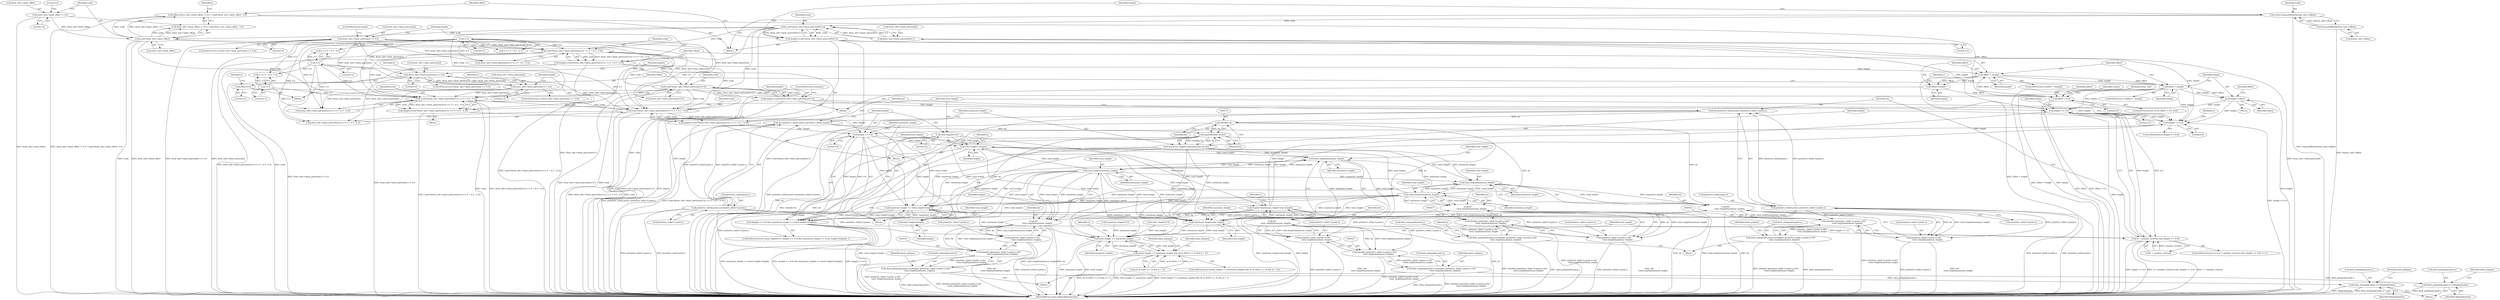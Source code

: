 digraph "1_ImageMagick_726812fa2fa7ce16bcf58f6e115f65427a1c0950_0@del" {
"1000326" [label="(Call,length >= 0.0)"];
"1000297" [label="(Call,length-=offset)"];
"1000293" [label="(Call,offset < length)"];
"1000271" [label="(Call,offset > length)"];
"1000237" [label="(Call,offset > 0.0)"];
"1000216" [label="(Call,offset=draw_info->dash_offset != 0.0 ? scale*draw_info->dash_offset : 0.0)"];
"1000224" [label="(Call,scale*draw_info->dash_offset)"];
"1000207" [label="(Call,scale*(draw_info->dash_pattern[0]-0.5))"];
"1000198" [label="(Call,scale=ExpandAffine(&draw_info->affine))"];
"1000200" [label="(Call,ExpandAffine(&draw_info->affine))"];
"1000209" [label="(Call,draw_info->dash_pattern[0]-0.5)"];
"1000219" [label="(Call,draw_info->dash_offset != 0.0)"];
"1000304" [label="(Call,offset=0.0)"];
"1000275" [label="(Call,offset-=length)"];
"1000253" [label="(Call,length=scale*(draw_info->dash_pattern[n]+(n == 0 ? -0.5 : 0.5)))"];
"1000255" [label="(Call,scale*(draw_info->dash_pattern[n]+(n == 0 ? -0.5 : 0.5)))"];
"1000282" [label="(Call,scale*(draw_info->dash_pattern[n]+0.5))"];
"1000245" [label="(Call,draw_info->dash_pattern[n] <= 0.0)"];
"1000267" [label="(Call,-0.5)"];
"1000280" [label="(Call,length=scale*(draw_info->dash_pattern[n]+0.5))"];
"1000630" [label="(Call,length-=(maximum_length-total_length))"];
"1000632" [label="(Call,maximum_length-total_length)"];
"1000565" [label="(Call,total_length/maximum_length)"];
"1000540" [label="(Call,total_length/maximum_length)"];
"1000426" [label="(Call,total_length+=length)"];
"1000417" [label="(Call,length >= 0.0)"];
"1000378" [label="(Call,length == 0.0)"];
"1000326" [label="(Call,length >= 0.0)"];
"1000205" [label="(Call,length=scale*(draw_info->dash_pattern[0]-0.5))"];
"1000395" [label="(Call,length=scale*(draw_info->dash_pattern[n]+(n == 0 ? -0.5 : 0.5)))"];
"1000397" [label="(Call,scale*(draw_info->dash_pattern[n]+(n == 0 ? -0.5 : 0.5)))"];
"1000615" [label="(Call,scale*(draw_info->dash_pattern[n]+(n == 0 ? -0.5 : 0.5)))"];
"1000603" [label="(Call,draw_info->dash_pattern[n] == 0.0)"];
"1000385" [label="(Call,draw_info->dash_pattern[n] == 0.0)"];
"1000627" [label="(Call,-0.5)"];
"1000409" [label="(Call,-0.5)"];
"1000613" [label="(Call,length=scale*(draw_info->dash_pattern[n]+(n == 0 ? -0.5 : 0.5)))"];
"1000413" [label="(Call,total_length=0.0)"];
"1000490" [label="(Call,total_length/maximum_length)"];
"1000465" [label="(Call,total_length/maximum_length)"];
"1000420" [label="(Call,maximum_length >= (total_length+length))"];
"1000370" [label="(Call,maximum_length=hypot((double) dx,dy))"];
"1000372" [label="(Call,hypot((double) dx,dy))"];
"1000373" [label="(Call,(double) dx)"];
"1000332" [label="(Call,dx=primitive_info[i].point.x-primitive_info[i-1].point.x)"];
"1000334" [label="(Call,primitive_info[i].point.x-primitive_info[i-1].point.x)"];
"1000351" [label="(Call,dy=primitive_info[i].point.y-primitive_info[i-1].point.y)"];
"1000353" [label="(Call,primitive_info[i].point.y-primitive_info[i-1].point.y)"];
"1000322" [label="(Call,(i < number_vertices) && (length >= 0.0))"];
"1000416" [label="(Call,(length >= 0.0) && (maximum_length >= (total_length+length)))"];
"1000463" [label="(Call,dx*\n            total_length/maximum_length)"];
"1000451" [label="(Call,(double) (primitive_info[i-1].point.x+dx*\n            total_length/maximum_length))"];
"1000443" [label="(Call,dash_polygon[0].point.x=(double) (primitive_info[i-1].point.x+dx*\n            total_length/maximum_length))"];
"1000453" [label="(Call,primitive_info[i-1].point.x+dx*\n            total_length/maximum_length)"];
"1000538" [label="(Call,dx*\n            total_length/maximum_length)"];
"1000526" [label="(Call,(double) (primitive_info[i-1].point.x+dx*\n            total_length/maximum_length))"];
"1000518" [label="(Call,dash_polygon[j].point.x=(double) (primitive_info[i-1].point.x+dx*\n            total_length/maximum_length))"];
"1000682" [label="(Call,dash_polygon[j].point.x+=MagickEpsilon)"];
"1000528" [label="(Call,primitive_info[i-1].point.x+dx*\n            total_length/maximum_length)"];
"1000422" [label="(Call,total_length+length)"];
"1000563" [label="(Call,dy*\n            total_length/maximum_length)"];
"1000488" [label="(Call,dy*\n            total_length/maximum_length)"];
"1000476" [label="(Call,(double) (primitive_info[i-1].point.y+dy*\n            total_length/maximum_length))"];
"1000468" [label="(Call,dash_polygon[0].point.y=(double) (primitive_info[i-1].point.y+dy*\n            total_length/maximum_length))"];
"1000478" [label="(Call,primitive_info[i-1].point.y+dy*\n            total_length/maximum_length)"];
"1000551" [label="(Call,(double) (primitive_info[i-1].point.y+dy*\n            total_length/maximum_length))"];
"1000543" [label="(Call,dash_polygon[j].point.y=(double) (primitive_info[i-1].point.y+dy*\n            total_length/maximum_length))"];
"1000691" [label="(Call,dash_polygon[j].point.y+=MagickEpsilon)"];
"1000553" [label="(Call,primitive_info[i-1].point.y+dy*\n            total_length/maximum_length)"];
"1000660" [label="(Call,total_length <= maximum_length)"];
"1000659" [label="(Call,(total_length <= maximum_length) && ((n & 0x01) == 0) && (j > 1))"];
"1000296" [label="(Block,)"];
"1000304" [label="(Call,offset=0.0)"];
"1000377" [label="(ControlStructure,if (length == 0.0))"];
"1000410" [label="(Literal,0.5)"];
"1000372" [label="(Call,hypot((double) dx,dy))"];
"1000200" [label="(Call,ExpandAffine(&draw_info->affine))"];
"1000275" [label="(Call,offset-=length)"];
"1000690" [label="(Identifier,MagickEpsilon)"];
"1000256" [label="(Identifier,scale)"];
"1000539" [label="(Identifier,dx)"];
"1000238" [label="(Identifier,offset)"];
"1000419" [label="(Literal,0.0)"];
"1000659" [label="(Call,(total_length <= maximum_length) && ((n & 0x01) == 0) && (j > 1))"];
"1000298" [label="(Identifier,length)"];
"1000443" [label="(Call,dash_polygon[0].point.x=(double) (primitive_info[i-1].point.x+dx*\n            total_length/maximum_length))"];
"1000662" [label="(Identifier,maximum_length)"];
"1000551" [label="(Call,(double) (primitive_info[i-1].point.y+dy*\n            total_length/maximum_length))"];
"1000692" [label="(Call,dash_polygon[j].point.y)"];
"1000393" [label="(Identifier,n)"];
"1000205" [label="(Call,length=scale*(draw_info->dash_pattern[0]-0.5))"];
"1000281" [label="(Identifier,length)"];
"1000306" [label="(Literal,0.0)"];
"1000634" [label="(Identifier,total_length)"];
"1000540" [label="(Call,total_length/maximum_length)"];
"1000380" [label="(Literal,0.0)"];
"1000397" [label="(Call,scale*(draw_info->dash_pattern[n]+(n == 0 ? -0.5 : 0.5)))"];
"1000682" [label="(Call,dash_polygon[j].point.x+=MagickEpsilon)"];
"1000426" [label="(Call,total_length+=length)"];
"1000245" [label="(Call,draw_info->dash_pattern[n] <= 0.0)"];
"1000615" [label="(Call,scale*(draw_info->dash_pattern[n]+(n == 0 ? -0.5 : 0.5)))"];
"1000225" [label="(Identifier,scale)"];
"1000105" [label="(Block,)"];
"1000201" [label="(Call,&draw_info->affine)"];
"1000418" [label="(Identifier,length)"];
"1000469" [label="(Call,dash_polygon[0].point.y)"];
"1000422" [label="(Call,total_length+length)"];
"1000528" [label="(Call,primitive_info[i-1].point.x+dx*\n            total_length/maximum_length)"];
"1000529" [label="(Call,primitive_info[i-1].point.x)"];
"1000478" [label="(Call,primitive_info[i-1].point.y+dy*\n            total_length/maximum_length)"];
"1000391" [label="(Literal,0.0)"];
"1000467" [label="(Identifier,maximum_length)"];
"1000603" [label="(Call,draw_info->dash_pattern[n] == 0.0)"];
"1000291" [label="(ControlStructure,continue;)"];
"1000351" [label="(Call,dy=primitive_info[i].point.y-primitive_info[i-1].point.y)"];
"1000255" [label="(Call,scale*(draw_info->dash_pattern[n]+(n == 0 ? -0.5 : 0.5)))"];
"1000220" [label="(Call,draw_info->dash_offset)"];
"1000609" [label="(Literal,0.0)"];
"1000617" [label="(Call,draw_info->dash_pattern[n]+(n == 0 ? -0.5 : 0.5))"];
"1000405" [label="(Call,n == 0 ? -0.5 : 0.5)"];
"1000293" [label="(Call,offset < length)"];
"1000564" [label="(Identifier,dy)"];
"1000272" [label="(Identifier,offset)"];
"1000614" [label="(Identifier,length)"];
"1000699" [label="(Identifier,MagickEpsilon)"];
"1000224" [label="(Call,scale*draw_info->dash_offset)"];
"1000315" [label="(Call,total_length=0.0)"];
"1000210" [label="(Call,draw_info->dash_pattern[0])"];
"1000631" [label="(Identifier,length)"];
"1000553" [label="(Call,primitive_info[i-1].point.y+dy*\n            total_length/maximum_length)"];
"1000464" [label="(Identifier,dx)"];
"1000519" [label="(Call,dash_polygon[j].point.x)"];
"1000294" [label="(Identifier,offset)"];
"1000331" [label="(Block,)"];
"1000476" [label="(Call,(double) (primitive_info[i-1].point.y+dy*\n            total_length/maximum_length))"];
"1000243" [label="(Block,)"];
"1000208" [label="(Identifier,scale)"];
"1000283" [label="(Identifier,scale)"];
"1000638" [label="(Identifier,n)"];
"1000490" [label="(Call,total_length/maximum_length)"];
"1000492" [label="(Identifier,maximum_length)"];
"1000297" [label="(Call,length-=offset)"];
"1000334" [label="(Call,primitive_info[i].point.x-primitive_info[i-1].point.x)"];
"1000318" [label="(ControlStructure,for (i=1; (i < number_vertices) && (length >= 0.0); i++))"];
"1000273" [label="(Identifier,length)"];
"1000237" [label="(Call,offset > 0.0)"];
"1000451" [label="(Call,(double) (primitive_info[i-1].point.x+dx*\n            total_length/maximum_length))"];
"1000463" [label="(Call,dx*\n            total_length/maximum_length)"];
"1000335" [label="(Call,primitive_info[i].point.x)"];
"1000395" [label="(Call,length=scale*(draw_info->dash_pattern[n]+(n == 0 ? -0.5 : 0.5)))"];
"1000733" [label="(Identifier,dash_polygon)"];
"1000453" [label="(Call,primitive_info[i-1].point.x+dx*\n            total_length/maximum_length)"];
"1000518" [label="(Call,dash_polygon[j].point.x=(double) (primitive_info[i-1].point.x+dx*\n            total_length/maximum_length))"];
"1000423" [label="(Identifier,total_length)"];
"1000308" [label="(Identifier,n)"];
"1000565" [label="(Call,total_length/maximum_length)"];
"1000310" [label="(Identifier,status)"];
"1000226" [label="(Call,draw_info->dash_offset)"];
"1000398" [label="(Identifier,scale)"];
"1000239" [label="(Literal,0.0)"];
"1000542" [label="(Identifier,maximum_length)"];
"1000427" [label="(Identifier,total_length)"];
"1000541" [label="(Identifier,total_length)"];
"1000421" [label="(Identifier,maximum_length)"];
"1000660" [label="(Call,total_length <= maximum_length)"];
"1000295" [label="(Identifier,length)"];
"1000381" [label="(Block,)"];
"1000695" [label="(Identifier,dash_polygon)"];
"1000543" [label="(Call,dash_polygon[j].point.y=(double) (primitive_info[i-1].point.y+dy*\n            total_length/maximum_length))"];
"1000361" [label="(Call,primitive_info[i-1].point.y)"];
"1000630" [label="(Call,length-=(maximum_length-total_length))"];
"1000199" [label="(Identifier,scale)"];
"1000466" [label="(Identifier,total_length)"];
"1000253" [label="(Call,length=scale*(draw_info->dash_pattern[n]+(n == 0 ? -0.5 : 0.5)))"];
"1000248" [label="(Identifier,draw_info)"];
"1000322" [label="(Call,(i < number_vertices) && (length >= 0.0))"];
"1000231" [label="(Identifier,j)"];
"1000675" [label="(Identifier,dash_polygon)"];
"1000554" [label="(Call,primitive_info[i-1].point.y)"];
"1000566" [label="(Identifier,total_length)"];
"1000370" [label="(Call,maximum_length=hypot((double) dx,dy))"];
"1000280" [label="(Call,length=scale*(draw_info->dash_pattern[n]+0.5))"];
"1000371" [label="(Identifier,maximum_length)"];
"1000209" [label="(Call,draw_info->dash_pattern[0]-0.5)"];
"1000683" [label="(Call,dash_polygon[j].point.x)"];
"1000604" [label="(Call,draw_info->dash_pattern[n])"];
"1000672" [label="(Block,)"];
"1000254" [label="(Identifier,length)"];
"1000257" [label="(Call,draw_info->dash_pattern[n]+(n == 0 ? -0.5 : 0.5))"];
"1000282" [label="(Call,scale*(draw_info->dash_pattern[n]+0.5))"];
"1000465" [label="(Call,total_length/maximum_length)"];
"1000383" [label="(Identifier,n)"];
"1000563" [label="(Call,dy*\n            total_length/maximum_length)"];
"1000216" [label="(Call,offset=draw_info->dash_offset != 0.0 ? scale*draw_info->dash_offset : 0.0)"];
"1000623" [label="(Call,n == 0 ? -0.5 : 0.5)"];
"1000386" [label="(Call,draw_info->dash_pattern[n])"];
"1000332" [label="(Call,dx=primitive_info[i].point.x-primitive_info[i-1].point.x)"];
"1000417" [label="(Call,length >= 0.0)"];
"1000547" [label="(Identifier,dash_polygon)"];
"1000342" [label="(Call,primitive_info[i-1].point.x)"];
"1000327" [label="(Identifier,length)"];
"1000252" [label="(ControlStructure,break;)"];
"1000632" [label="(Call,maximum_length-total_length)"];
"1000425" [label="(Block,)"];
"1000428" [label="(Identifier,length)"];
"1000497" [label="(Block,)"];
"1000218" [label="(Call,draw_info->dash_offset != 0.0 ? scale*draw_info->dash_offset : 0.0)"];
"1000229" [label="(Literal,0.0)"];
"1000376" [label="(Identifier,dy)"];
"1000454" [label="(Call,primitive_info[i-1].point.x)"];
"1000663" [label="(Call,((n & 0x01) == 0) && (j > 1))"];
"1000409" [label="(Call,-0.5)"];
"1000415" [label="(Literal,0.0)"];
"1000219" [label="(Call,draw_info->dash_offset != 0.0)"];
"1000472" [label="(Identifier,dash_polygon)"];
"1000491" [label="(Identifier,total_length)"];
"1000379" [label="(Identifier,length)"];
"1000353" [label="(Call,primitive_info[i].point.y-primitive_info[i-1].point.y)"];
"1000666" [label="(Identifier,n)"];
"1000267" [label="(Call,-0.5)"];
"1000414" [label="(Identifier,total_length)"];
"1000299" [label="(Identifier,offset)"];
"1000627" [label="(Call,-0.5)"];
"1000373" [label="(Call,(double) dx)"];
"1000435" [label="(Block,)"];
"1000602" [label="(ControlStructure,if (draw_info->dash_pattern[n] == 0.0))"];
"1000432" [label="(Identifier,n)"];
"1000444" [label="(Call,dash_polygon[0].point.x)"];
"1000489" [label="(Identifier,dy)"];
"1000399" [label="(Call,draw_info->dash_pattern[n]+(n == 0 ? -0.5 : 0.5))"];
"1000384" [label="(ControlStructure,if (draw_info->dash_pattern[n] == 0.0))"];
"1000375" [label="(Identifier,dx)"];
"1000198" [label="(Call,scale=ExpandAffine(&draw_info->affine))"];
"1000233" [label="(ControlStructure,for (n=0; offset > 0.0; j=0))"];
"1000661" [label="(Identifier,total_length)"];
"1000276" [label="(Identifier,offset)"];
"1000412" [label="(ControlStructure,for (total_length=0.0; (length >= 0.0) && (maximum_length >= (total_length+length)); ))"];
"1000571" [label="(Identifier,dash_polygon)"];
"1000244" [label="(ControlStructure,if (draw_info->dash_pattern[n] <= 0.0))"];
"1000312" [label="(Call,maximum_length=0.0)"];
"1000284" [label="(Call,draw_info->dash_pattern[n]+0.5)"];
"1000354" [label="(Call,primitive_info[i].point.y)"];
"1000217" [label="(Identifier,offset)"];
"1000268" [label="(Literal,0.5)"];
"1000616" [label="(Identifier,scale)"];
"1000424" [label="(Identifier,length)"];
"1000396" [label="(Identifier,length)"];
"1000305" [label="(Identifier,offset)"];
"1000633" [label="(Identifier,maximum_length)"];
"1000703" [label="(Identifier,dash_polygon)"];
"1000251" [label="(Literal,0.0)"];
"1000420" [label="(Call,maximum_length >= (total_length+length))"];
"1000613" [label="(Call,length=scale*(draw_info->dash_pattern[n]+(n == 0 ? -0.5 : 0.5)))"];
"1000270" [label="(ControlStructure,if (offset > length))"];
"1000279" [label="(Identifier,n)"];
"1000413" [label="(Call,total_length=0.0)"];
"1000378" [label="(Call,length == 0.0)"];
"1000207" [label="(Call,scale*(draw_info->dash_pattern[0]-0.5))"];
"1000538" [label="(Call,dx*\n            total_length/maximum_length)"];
"1000526" [label="(Call,(double) (primitive_info[i-1].point.x+dx*\n            total_length/maximum_length))"];
"1000246" [label="(Call,draw_info->dash_pattern[n])"];
"1000223" [label="(Literal,0.0)"];
"1000333" [label="(Identifier,dx)"];
"1000328" [label="(Literal,0.0)"];
"1000274" [label="(Block,)"];
"1000488" [label="(Call,dy*\n            total_length/maximum_length)"];
"1000691" [label="(Call,dash_polygon[j].point.y+=MagickEpsilon)"];
"1000761" [label="(MethodReturn,static MagickBooleanType)"];
"1000326" [label="(Call,length >= 0.0)"];
"1000544" [label="(Call,dash_polygon[j].point.y)"];
"1000323" [label="(Call,i < number_vertices)"];
"1000352" [label="(Identifier,dy)"];
"1000479" [label="(Call,primitive_info[i-1].point.y)"];
"1000628" [label="(Literal,0.5)"];
"1000277" [label="(Identifier,length)"];
"1000658" [label="(ControlStructure,if ((total_length <= maximum_length) && ((n & 0x01) == 0) && (j > 1)))"];
"1000215" [label="(Literal,0.5)"];
"1000385" [label="(Call,draw_info->dash_pattern[n] == 0.0)"];
"1000416" [label="(Call,(length >= 0.0) && (maximum_length >= (total_length+length)))"];
"1000301" [label="(Identifier,offset)"];
"1000263" [label="(Call,n == 0 ? -0.5 : 0.5)"];
"1000494" [label="(Identifier,j)"];
"1000292" [label="(ControlStructure,if (offset < length))"];
"1000206" [label="(Identifier,length)"];
"1000271" [label="(Call,offset > length)"];
"1000468" [label="(Call,dash_polygon[0].point.y=(double) (primitive_info[i-1].point.y+dy*\n            total_length/maximum_length))"];
"1000611" [label="(Identifier,n)"];
"1000567" [label="(Identifier,maximum_length)"];
"1000326" -> "1000322"  [label="AST: "];
"1000326" -> "1000328"  [label="CFG: "];
"1000327" -> "1000326"  [label="AST: "];
"1000328" -> "1000326"  [label="AST: "];
"1000322" -> "1000326"  [label="CFG: "];
"1000326" -> "1000761"  [label="DDG: length"];
"1000326" -> "1000322"  [label="DDG: length"];
"1000326" -> "1000322"  [label="DDG: 0.0"];
"1000297" -> "1000326"  [label="DDG: length"];
"1000293" -> "1000326"  [label="DDG: length"];
"1000280" -> "1000326"  [label="DDG: length"];
"1000630" -> "1000326"  [label="DDG: length"];
"1000205" -> "1000326"  [label="DDG: length"];
"1000326" -> "1000378"  [label="DDG: length"];
"1000297" -> "1000296"  [label="AST: "];
"1000297" -> "1000299"  [label="CFG: "];
"1000298" -> "1000297"  [label="AST: "];
"1000299" -> "1000297"  [label="AST: "];
"1000301" -> "1000297"  [label="CFG: "];
"1000297" -> "1000761"  [label="DDG: length"];
"1000293" -> "1000297"  [label="DDG: offset"];
"1000293" -> "1000297"  [label="DDG: length"];
"1000297" -> "1000378"  [label="DDG: length"];
"1000293" -> "1000292"  [label="AST: "];
"1000293" -> "1000295"  [label="CFG: "];
"1000294" -> "1000293"  [label="AST: "];
"1000295" -> "1000293"  [label="AST: "];
"1000298" -> "1000293"  [label="CFG: "];
"1000305" -> "1000293"  [label="CFG: "];
"1000293" -> "1000761"  [label="DDG: offset < length"];
"1000293" -> "1000761"  [label="DDG: length"];
"1000271" -> "1000293"  [label="DDG: offset"];
"1000271" -> "1000293"  [label="DDG: length"];
"1000293" -> "1000378"  [label="DDG: length"];
"1000271" -> "1000270"  [label="AST: "];
"1000271" -> "1000273"  [label="CFG: "];
"1000272" -> "1000271"  [label="AST: "];
"1000273" -> "1000271"  [label="AST: "];
"1000276" -> "1000271"  [label="CFG: "];
"1000294" -> "1000271"  [label="CFG: "];
"1000271" -> "1000761"  [label="DDG: offset > length"];
"1000237" -> "1000271"  [label="DDG: offset"];
"1000253" -> "1000271"  [label="DDG: length"];
"1000271" -> "1000275"  [label="DDG: length"];
"1000271" -> "1000275"  [label="DDG: offset"];
"1000237" -> "1000233"  [label="AST: "];
"1000237" -> "1000239"  [label="CFG: "];
"1000238" -> "1000237"  [label="AST: "];
"1000239" -> "1000237"  [label="AST: "];
"1000248" -> "1000237"  [label="CFG: "];
"1000310" -> "1000237"  [label="CFG: "];
"1000237" -> "1000761"  [label="DDG: offset > 0.0"];
"1000237" -> "1000761"  [label="DDG: offset"];
"1000216" -> "1000237"  [label="DDG: offset"];
"1000304" -> "1000237"  [label="DDG: offset"];
"1000275" -> "1000237"  [label="DDG: offset"];
"1000216" -> "1000105"  [label="AST: "];
"1000216" -> "1000218"  [label="CFG: "];
"1000217" -> "1000216"  [label="AST: "];
"1000218" -> "1000216"  [label="AST: "];
"1000231" -> "1000216"  [label="CFG: "];
"1000216" -> "1000761"  [label="DDG: draw_info->dash_offset != 0.0 ? scale*draw_info->dash_offset : 0.0"];
"1000224" -> "1000216"  [label="DDG: scale"];
"1000224" -> "1000216"  [label="DDG: draw_info->dash_offset"];
"1000224" -> "1000218"  [label="AST: "];
"1000224" -> "1000226"  [label="CFG: "];
"1000225" -> "1000224"  [label="AST: "];
"1000226" -> "1000224"  [label="AST: "];
"1000218" -> "1000224"  [label="CFG: "];
"1000224" -> "1000761"  [label="DDG: scale"];
"1000224" -> "1000761"  [label="DDG: draw_info->dash_offset"];
"1000224" -> "1000218"  [label="DDG: scale"];
"1000224" -> "1000218"  [label="DDG: draw_info->dash_offset"];
"1000207" -> "1000224"  [label="DDG: scale"];
"1000219" -> "1000224"  [label="DDG: draw_info->dash_offset"];
"1000224" -> "1000255"  [label="DDG: scale"];
"1000224" -> "1000397"  [label="DDG: scale"];
"1000224" -> "1000615"  [label="DDG: scale"];
"1000207" -> "1000205"  [label="AST: "];
"1000207" -> "1000209"  [label="CFG: "];
"1000208" -> "1000207"  [label="AST: "];
"1000209" -> "1000207"  [label="AST: "];
"1000205" -> "1000207"  [label="CFG: "];
"1000207" -> "1000761"  [label="DDG: draw_info->dash_pattern[0]-0.5"];
"1000207" -> "1000761"  [label="DDG: scale"];
"1000207" -> "1000205"  [label="DDG: scale"];
"1000207" -> "1000205"  [label="DDG: draw_info->dash_pattern[0]-0.5"];
"1000198" -> "1000207"  [label="DDG: scale"];
"1000209" -> "1000207"  [label="DDG: draw_info->dash_pattern[0]"];
"1000209" -> "1000207"  [label="DDG: 0.5"];
"1000207" -> "1000255"  [label="DDG: scale"];
"1000207" -> "1000397"  [label="DDG: scale"];
"1000207" -> "1000615"  [label="DDG: scale"];
"1000198" -> "1000105"  [label="AST: "];
"1000198" -> "1000200"  [label="CFG: "];
"1000199" -> "1000198"  [label="AST: "];
"1000200" -> "1000198"  [label="AST: "];
"1000206" -> "1000198"  [label="CFG: "];
"1000198" -> "1000761"  [label="DDG: ExpandAffine(&draw_info->affine)"];
"1000200" -> "1000198"  [label="DDG: &draw_info->affine"];
"1000200" -> "1000201"  [label="CFG: "];
"1000201" -> "1000200"  [label="AST: "];
"1000200" -> "1000761"  [label="DDG: &draw_info->affine"];
"1000209" -> "1000215"  [label="CFG: "];
"1000210" -> "1000209"  [label="AST: "];
"1000215" -> "1000209"  [label="AST: "];
"1000209" -> "1000761"  [label="DDG: draw_info->dash_pattern[0]"];
"1000219" -> "1000218"  [label="AST: "];
"1000219" -> "1000223"  [label="CFG: "];
"1000220" -> "1000219"  [label="AST: "];
"1000223" -> "1000219"  [label="AST: "];
"1000225" -> "1000219"  [label="CFG: "];
"1000229" -> "1000219"  [label="CFG: "];
"1000219" -> "1000761"  [label="DDG: draw_info->dash_offset"];
"1000304" -> "1000243"  [label="AST: "];
"1000304" -> "1000306"  [label="CFG: "];
"1000305" -> "1000304"  [label="AST: "];
"1000306" -> "1000304"  [label="AST: "];
"1000308" -> "1000304"  [label="CFG: "];
"1000275" -> "1000274"  [label="AST: "];
"1000275" -> "1000277"  [label="CFG: "];
"1000276" -> "1000275"  [label="AST: "];
"1000277" -> "1000275"  [label="AST: "];
"1000279" -> "1000275"  [label="CFG: "];
"1000253" -> "1000243"  [label="AST: "];
"1000253" -> "1000255"  [label="CFG: "];
"1000254" -> "1000253"  [label="AST: "];
"1000255" -> "1000253"  [label="AST: "];
"1000272" -> "1000253"  [label="CFG: "];
"1000253" -> "1000761"  [label="DDG: scale*(draw_info->dash_pattern[n]+(n == 0 ? -0.5 : 0.5))"];
"1000255" -> "1000253"  [label="DDG: scale"];
"1000255" -> "1000253"  [label="DDG: draw_info->dash_pattern[n]+(n == 0 ? -0.5 : 0.5)"];
"1000255" -> "1000257"  [label="CFG: "];
"1000256" -> "1000255"  [label="AST: "];
"1000257" -> "1000255"  [label="AST: "];
"1000255" -> "1000761"  [label="DDG: draw_info->dash_pattern[n]+(n == 0 ? -0.5 : 0.5)"];
"1000255" -> "1000761"  [label="DDG: scale"];
"1000282" -> "1000255"  [label="DDG: scale"];
"1000245" -> "1000255"  [label="DDG: draw_info->dash_pattern[n]"];
"1000267" -> "1000255"  [label="DDG: 0.5"];
"1000255" -> "1000282"  [label="DDG: scale"];
"1000255" -> "1000397"  [label="DDG: scale"];
"1000255" -> "1000615"  [label="DDG: scale"];
"1000282" -> "1000280"  [label="AST: "];
"1000282" -> "1000284"  [label="CFG: "];
"1000283" -> "1000282"  [label="AST: "];
"1000284" -> "1000282"  [label="AST: "];
"1000280" -> "1000282"  [label="CFG: "];
"1000282" -> "1000761"  [label="DDG: draw_info->dash_pattern[n]+0.5"];
"1000282" -> "1000761"  [label="DDG: scale"];
"1000282" -> "1000280"  [label="DDG: scale"];
"1000282" -> "1000280"  [label="DDG: draw_info->dash_pattern[n]+0.5"];
"1000245" -> "1000282"  [label="DDG: draw_info->dash_pattern[n]"];
"1000282" -> "1000397"  [label="DDG: scale"];
"1000282" -> "1000615"  [label="DDG: scale"];
"1000245" -> "1000244"  [label="AST: "];
"1000245" -> "1000251"  [label="CFG: "];
"1000246" -> "1000245"  [label="AST: "];
"1000251" -> "1000245"  [label="AST: "];
"1000252" -> "1000245"  [label="CFG: "];
"1000254" -> "1000245"  [label="CFG: "];
"1000245" -> "1000761"  [label="DDG: draw_info->dash_pattern[n] <= 0.0"];
"1000245" -> "1000761"  [label="DDG: draw_info->dash_pattern[n]"];
"1000245" -> "1000257"  [label="DDG: draw_info->dash_pattern[n]"];
"1000245" -> "1000284"  [label="DDG: draw_info->dash_pattern[n]"];
"1000245" -> "1000385"  [label="DDG: draw_info->dash_pattern[n]"];
"1000245" -> "1000603"  [label="DDG: draw_info->dash_pattern[n]"];
"1000267" -> "1000263"  [label="AST: "];
"1000267" -> "1000268"  [label="CFG: "];
"1000268" -> "1000267"  [label="AST: "];
"1000263" -> "1000267"  [label="CFG: "];
"1000267" -> "1000257"  [label="DDG: 0.5"];
"1000267" -> "1000263"  [label="DDG: 0.5"];
"1000267" -> "1000397"  [label="DDG: 0.5"];
"1000267" -> "1000399"  [label="DDG: 0.5"];
"1000267" -> "1000405"  [label="DDG: 0.5"];
"1000267" -> "1000615"  [label="DDG: 0.5"];
"1000267" -> "1000617"  [label="DDG: 0.5"];
"1000267" -> "1000623"  [label="DDG: 0.5"];
"1000280" -> "1000274"  [label="AST: "];
"1000281" -> "1000280"  [label="AST: "];
"1000291" -> "1000280"  [label="CFG: "];
"1000280" -> "1000761"  [label="DDG: scale*(draw_info->dash_pattern[n]+0.5)"];
"1000280" -> "1000761"  [label="DDG: length"];
"1000280" -> "1000378"  [label="DDG: length"];
"1000630" -> "1000331"  [label="AST: "];
"1000630" -> "1000632"  [label="CFG: "];
"1000631" -> "1000630"  [label="AST: "];
"1000632" -> "1000630"  [label="AST: "];
"1000638" -> "1000630"  [label="CFG: "];
"1000630" -> "1000761"  [label="DDG: maximum_length-total_length"];
"1000630" -> "1000761"  [label="DDG: length"];
"1000630" -> "1000378"  [label="DDG: length"];
"1000632" -> "1000630"  [label="DDG: maximum_length"];
"1000632" -> "1000630"  [label="DDG: total_length"];
"1000417" -> "1000630"  [label="DDG: length"];
"1000632" -> "1000634"  [label="CFG: "];
"1000633" -> "1000632"  [label="AST: "];
"1000634" -> "1000632"  [label="AST: "];
"1000565" -> "1000632"  [label="DDG: maximum_length"];
"1000565" -> "1000632"  [label="DDG: total_length"];
"1000420" -> "1000632"  [label="DDG: maximum_length"];
"1000490" -> "1000632"  [label="DDG: maximum_length"];
"1000490" -> "1000632"  [label="DDG: total_length"];
"1000370" -> "1000632"  [label="DDG: maximum_length"];
"1000426" -> "1000632"  [label="DDG: total_length"];
"1000413" -> "1000632"  [label="DDG: total_length"];
"1000632" -> "1000660"  [label="DDG: total_length"];
"1000632" -> "1000660"  [label="DDG: maximum_length"];
"1000565" -> "1000563"  [label="AST: "];
"1000565" -> "1000567"  [label="CFG: "];
"1000566" -> "1000565"  [label="AST: "];
"1000567" -> "1000565"  [label="AST: "];
"1000563" -> "1000565"  [label="CFG: "];
"1000565" -> "1000420"  [label="DDG: maximum_length"];
"1000565" -> "1000420"  [label="DDG: total_length"];
"1000565" -> "1000422"  [label="DDG: total_length"];
"1000565" -> "1000426"  [label="DDG: total_length"];
"1000565" -> "1000465"  [label="DDG: maximum_length"];
"1000565" -> "1000540"  [label="DDG: maximum_length"];
"1000565" -> "1000563"  [label="DDG: total_length"];
"1000565" -> "1000563"  [label="DDG: maximum_length"];
"1000540" -> "1000565"  [label="DDG: total_length"];
"1000540" -> "1000565"  [label="DDG: maximum_length"];
"1000565" -> "1000660"  [label="DDG: maximum_length"];
"1000540" -> "1000538"  [label="AST: "];
"1000540" -> "1000542"  [label="CFG: "];
"1000541" -> "1000540"  [label="AST: "];
"1000542" -> "1000540"  [label="AST: "];
"1000538" -> "1000540"  [label="CFG: "];
"1000540" -> "1000538"  [label="DDG: total_length"];
"1000540" -> "1000538"  [label="DDG: maximum_length"];
"1000426" -> "1000540"  [label="DDG: total_length"];
"1000420" -> "1000540"  [label="DDG: maximum_length"];
"1000490" -> "1000540"  [label="DDG: maximum_length"];
"1000370" -> "1000540"  [label="DDG: maximum_length"];
"1000426" -> "1000425"  [label="AST: "];
"1000426" -> "1000428"  [label="CFG: "];
"1000427" -> "1000426"  [label="AST: "];
"1000428" -> "1000426"  [label="AST: "];
"1000432" -> "1000426"  [label="CFG: "];
"1000426" -> "1000761"  [label="DDG: length"];
"1000417" -> "1000426"  [label="DDG: length"];
"1000413" -> "1000426"  [label="DDG: total_length"];
"1000490" -> "1000426"  [label="DDG: total_length"];
"1000426" -> "1000465"  [label="DDG: total_length"];
"1000426" -> "1000660"  [label="DDG: total_length"];
"1000417" -> "1000416"  [label="AST: "];
"1000417" -> "1000419"  [label="CFG: "];
"1000418" -> "1000417"  [label="AST: "];
"1000419" -> "1000417"  [label="AST: "];
"1000421" -> "1000417"  [label="CFG: "];
"1000416" -> "1000417"  [label="CFG: "];
"1000417" -> "1000416"  [label="DDG: length"];
"1000417" -> "1000416"  [label="DDG: 0.0"];
"1000378" -> "1000417"  [label="DDG: length"];
"1000395" -> "1000417"  [label="DDG: length"];
"1000613" -> "1000417"  [label="DDG: length"];
"1000417" -> "1000420"  [label="DDG: length"];
"1000417" -> "1000422"  [label="DDG: length"];
"1000378" -> "1000377"  [label="AST: "];
"1000378" -> "1000380"  [label="CFG: "];
"1000379" -> "1000378"  [label="AST: "];
"1000380" -> "1000378"  [label="AST: "];
"1000383" -> "1000378"  [label="CFG: "];
"1000414" -> "1000378"  [label="CFG: "];
"1000378" -> "1000761"  [label="DDG: length == 0.0"];
"1000205" -> "1000378"  [label="DDG: length"];
"1000205" -> "1000105"  [label="AST: "];
"1000206" -> "1000205"  [label="AST: "];
"1000217" -> "1000205"  [label="CFG: "];
"1000205" -> "1000761"  [label="DDG: length"];
"1000205" -> "1000761"  [label="DDG: scale*(draw_info->dash_pattern[0]-0.5)"];
"1000395" -> "1000381"  [label="AST: "];
"1000395" -> "1000397"  [label="CFG: "];
"1000396" -> "1000395"  [label="AST: "];
"1000397" -> "1000395"  [label="AST: "];
"1000414" -> "1000395"  [label="CFG: "];
"1000395" -> "1000761"  [label="DDG: scale*(draw_info->dash_pattern[n]+(n == 0 ? -0.5 : 0.5))"];
"1000397" -> "1000395"  [label="DDG: scale"];
"1000397" -> "1000395"  [label="DDG: draw_info->dash_pattern[n]+(n == 0 ? -0.5 : 0.5)"];
"1000397" -> "1000399"  [label="CFG: "];
"1000398" -> "1000397"  [label="AST: "];
"1000399" -> "1000397"  [label="AST: "];
"1000397" -> "1000761"  [label="DDG: scale"];
"1000397" -> "1000761"  [label="DDG: draw_info->dash_pattern[n]+(n == 0 ? -0.5 : 0.5)"];
"1000615" -> "1000397"  [label="DDG: scale"];
"1000385" -> "1000397"  [label="DDG: draw_info->dash_pattern[n]"];
"1000409" -> "1000397"  [label="DDG: 0.5"];
"1000627" -> "1000397"  [label="DDG: 0.5"];
"1000397" -> "1000615"  [label="DDG: scale"];
"1000615" -> "1000613"  [label="AST: "];
"1000615" -> "1000617"  [label="CFG: "];
"1000616" -> "1000615"  [label="AST: "];
"1000617" -> "1000615"  [label="AST: "];
"1000613" -> "1000615"  [label="CFG: "];
"1000615" -> "1000761"  [label="DDG: draw_info->dash_pattern[n]+(n == 0 ? -0.5 : 0.5)"];
"1000615" -> "1000761"  [label="DDG: scale"];
"1000615" -> "1000613"  [label="DDG: scale"];
"1000615" -> "1000613"  [label="DDG: draw_info->dash_pattern[n]+(n == 0 ? -0.5 : 0.5)"];
"1000603" -> "1000615"  [label="DDG: draw_info->dash_pattern[n]"];
"1000627" -> "1000615"  [label="DDG: 0.5"];
"1000603" -> "1000602"  [label="AST: "];
"1000603" -> "1000609"  [label="CFG: "];
"1000604" -> "1000603"  [label="AST: "];
"1000609" -> "1000603"  [label="AST: "];
"1000611" -> "1000603"  [label="CFG: "];
"1000614" -> "1000603"  [label="CFG: "];
"1000603" -> "1000761"  [label="DDG: draw_info->dash_pattern[n] == 0.0"];
"1000603" -> "1000385"  [label="DDG: draw_info->dash_pattern[n]"];
"1000385" -> "1000603"  [label="DDG: draw_info->dash_pattern[n]"];
"1000603" -> "1000617"  [label="DDG: draw_info->dash_pattern[n]"];
"1000385" -> "1000384"  [label="AST: "];
"1000385" -> "1000391"  [label="CFG: "];
"1000386" -> "1000385"  [label="AST: "];
"1000391" -> "1000385"  [label="AST: "];
"1000393" -> "1000385"  [label="CFG: "];
"1000396" -> "1000385"  [label="CFG: "];
"1000385" -> "1000761"  [label="DDG: draw_info->dash_pattern[n] == 0.0"];
"1000385" -> "1000399"  [label="DDG: draw_info->dash_pattern[n]"];
"1000627" -> "1000623"  [label="AST: "];
"1000627" -> "1000628"  [label="CFG: "];
"1000628" -> "1000627"  [label="AST: "];
"1000623" -> "1000627"  [label="CFG: "];
"1000627" -> "1000399"  [label="DDG: 0.5"];
"1000627" -> "1000405"  [label="DDG: 0.5"];
"1000627" -> "1000617"  [label="DDG: 0.5"];
"1000627" -> "1000623"  [label="DDG: 0.5"];
"1000409" -> "1000405"  [label="AST: "];
"1000409" -> "1000410"  [label="CFG: "];
"1000410" -> "1000409"  [label="AST: "];
"1000405" -> "1000409"  [label="CFG: "];
"1000409" -> "1000399"  [label="DDG: 0.5"];
"1000409" -> "1000405"  [label="DDG: 0.5"];
"1000613" -> "1000425"  [label="AST: "];
"1000614" -> "1000613"  [label="AST: "];
"1000418" -> "1000613"  [label="CFG: "];
"1000613" -> "1000761"  [label="DDG: scale*(draw_info->dash_pattern[n]+(n == 0 ? -0.5 : 0.5))"];
"1000413" -> "1000412"  [label="AST: "];
"1000413" -> "1000415"  [label="CFG: "];
"1000414" -> "1000413"  [label="AST: "];
"1000415" -> "1000413"  [label="AST: "];
"1000418" -> "1000413"  [label="CFG: "];
"1000413" -> "1000420"  [label="DDG: total_length"];
"1000413" -> "1000422"  [label="DDG: total_length"];
"1000490" -> "1000488"  [label="AST: "];
"1000490" -> "1000492"  [label="CFG: "];
"1000491" -> "1000490"  [label="AST: "];
"1000492" -> "1000490"  [label="AST: "];
"1000488" -> "1000490"  [label="CFG: "];
"1000490" -> "1000420"  [label="DDG: maximum_length"];
"1000490" -> "1000420"  [label="DDG: total_length"];
"1000490" -> "1000422"  [label="DDG: total_length"];
"1000490" -> "1000465"  [label="DDG: maximum_length"];
"1000490" -> "1000488"  [label="DDG: total_length"];
"1000490" -> "1000488"  [label="DDG: maximum_length"];
"1000465" -> "1000490"  [label="DDG: total_length"];
"1000465" -> "1000490"  [label="DDG: maximum_length"];
"1000490" -> "1000660"  [label="DDG: maximum_length"];
"1000465" -> "1000463"  [label="AST: "];
"1000465" -> "1000467"  [label="CFG: "];
"1000466" -> "1000465"  [label="AST: "];
"1000467" -> "1000465"  [label="AST: "];
"1000463" -> "1000465"  [label="CFG: "];
"1000465" -> "1000463"  [label="DDG: total_length"];
"1000465" -> "1000463"  [label="DDG: maximum_length"];
"1000420" -> "1000465"  [label="DDG: maximum_length"];
"1000370" -> "1000465"  [label="DDG: maximum_length"];
"1000420" -> "1000416"  [label="AST: "];
"1000420" -> "1000422"  [label="CFG: "];
"1000421" -> "1000420"  [label="AST: "];
"1000422" -> "1000420"  [label="AST: "];
"1000416" -> "1000420"  [label="CFG: "];
"1000420" -> "1000761"  [label="DDG: total_length+length"];
"1000420" -> "1000416"  [label="DDG: maximum_length"];
"1000420" -> "1000416"  [label="DDG: total_length+length"];
"1000370" -> "1000420"  [label="DDG: maximum_length"];
"1000420" -> "1000660"  [label="DDG: maximum_length"];
"1000370" -> "1000331"  [label="AST: "];
"1000370" -> "1000372"  [label="CFG: "];
"1000371" -> "1000370"  [label="AST: "];
"1000372" -> "1000370"  [label="AST: "];
"1000379" -> "1000370"  [label="CFG: "];
"1000370" -> "1000761"  [label="DDG: hypot((double) dx,dy)"];
"1000372" -> "1000370"  [label="DDG: (double) dx"];
"1000372" -> "1000370"  [label="DDG: dy"];
"1000370" -> "1000660"  [label="DDG: maximum_length"];
"1000372" -> "1000376"  [label="CFG: "];
"1000373" -> "1000372"  [label="AST: "];
"1000376" -> "1000372"  [label="AST: "];
"1000372" -> "1000761"  [label="DDG: dy"];
"1000372" -> "1000761"  [label="DDG: (double) dx"];
"1000373" -> "1000372"  [label="DDG: dx"];
"1000351" -> "1000372"  [label="DDG: dy"];
"1000372" -> "1000488"  [label="DDG: dy"];
"1000372" -> "1000563"  [label="DDG: dy"];
"1000373" -> "1000375"  [label="CFG: "];
"1000374" -> "1000373"  [label="AST: "];
"1000375" -> "1000373"  [label="AST: "];
"1000376" -> "1000373"  [label="CFG: "];
"1000373" -> "1000761"  [label="DDG: dx"];
"1000332" -> "1000373"  [label="DDG: dx"];
"1000373" -> "1000463"  [label="DDG: dx"];
"1000373" -> "1000538"  [label="DDG: dx"];
"1000332" -> "1000331"  [label="AST: "];
"1000332" -> "1000334"  [label="CFG: "];
"1000333" -> "1000332"  [label="AST: "];
"1000334" -> "1000332"  [label="AST: "];
"1000352" -> "1000332"  [label="CFG: "];
"1000332" -> "1000761"  [label="DDG: primitive_info[i].point.x-primitive_info[i-1].point.x"];
"1000334" -> "1000332"  [label="DDG: primitive_info[i].point.x"];
"1000334" -> "1000332"  [label="DDG: primitive_info[i-1].point.x"];
"1000334" -> "1000342"  [label="CFG: "];
"1000335" -> "1000334"  [label="AST: "];
"1000342" -> "1000334"  [label="AST: "];
"1000334" -> "1000761"  [label="DDG: primitive_info[i-1].point.x"];
"1000334" -> "1000761"  [label="DDG: primitive_info[i].point.x"];
"1000334" -> "1000451"  [label="DDG: primitive_info[i-1].point.x"];
"1000334" -> "1000453"  [label="DDG: primitive_info[i-1].point.x"];
"1000334" -> "1000526"  [label="DDG: primitive_info[i-1].point.x"];
"1000334" -> "1000528"  [label="DDG: primitive_info[i-1].point.x"];
"1000351" -> "1000331"  [label="AST: "];
"1000351" -> "1000353"  [label="CFG: "];
"1000352" -> "1000351"  [label="AST: "];
"1000353" -> "1000351"  [label="AST: "];
"1000371" -> "1000351"  [label="CFG: "];
"1000351" -> "1000761"  [label="DDG: primitive_info[i].point.y-primitive_info[i-1].point.y"];
"1000353" -> "1000351"  [label="DDG: primitive_info[i].point.y"];
"1000353" -> "1000351"  [label="DDG: primitive_info[i-1].point.y"];
"1000353" -> "1000361"  [label="CFG: "];
"1000354" -> "1000353"  [label="AST: "];
"1000361" -> "1000353"  [label="AST: "];
"1000353" -> "1000761"  [label="DDG: primitive_info[i-1].point.y"];
"1000353" -> "1000761"  [label="DDG: primitive_info[i].point.y"];
"1000353" -> "1000476"  [label="DDG: primitive_info[i-1].point.y"];
"1000353" -> "1000478"  [label="DDG: primitive_info[i-1].point.y"];
"1000353" -> "1000551"  [label="DDG: primitive_info[i-1].point.y"];
"1000353" -> "1000553"  [label="DDG: primitive_info[i-1].point.y"];
"1000322" -> "1000318"  [label="AST: "];
"1000322" -> "1000323"  [label="CFG: "];
"1000323" -> "1000322"  [label="AST: "];
"1000333" -> "1000322"  [label="CFG: "];
"1000661" -> "1000322"  [label="CFG: "];
"1000322" -> "1000761"  [label="DDG: length >= 0.0"];
"1000322" -> "1000761"  [label="DDG: (i < number_vertices) && (length >= 0.0)"];
"1000322" -> "1000761"  [label="DDG: i < number_vertices"];
"1000323" -> "1000322"  [label="DDG: i"];
"1000323" -> "1000322"  [label="DDG: number_vertices"];
"1000416" -> "1000322"  [label="DDG: length >= 0.0"];
"1000416" -> "1000412"  [label="AST: "];
"1000427" -> "1000416"  [label="CFG: "];
"1000631" -> "1000416"  [label="CFG: "];
"1000416" -> "1000761"  [label="DDG: maximum_length >= (total_length+length)"];
"1000416" -> "1000761"  [label="DDG: (length >= 0.0) && (maximum_length >= (total_length+length))"];
"1000416" -> "1000761"  [label="DDG: length >= 0.0"];
"1000463" -> "1000453"  [label="AST: "];
"1000464" -> "1000463"  [label="AST: "];
"1000453" -> "1000463"  [label="CFG: "];
"1000463" -> "1000761"  [label="DDG: dx"];
"1000463" -> "1000451"  [label="DDG: dx"];
"1000463" -> "1000451"  [label="DDG: total_length/maximum_length"];
"1000463" -> "1000453"  [label="DDG: dx"];
"1000463" -> "1000453"  [label="DDG: total_length/maximum_length"];
"1000538" -> "1000463"  [label="DDG: dx"];
"1000463" -> "1000538"  [label="DDG: dx"];
"1000451" -> "1000443"  [label="AST: "];
"1000451" -> "1000453"  [label="CFG: "];
"1000452" -> "1000451"  [label="AST: "];
"1000453" -> "1000451"  [label="AST: "];
"1000443" -> "1000451"  [label="CFG: "];
"1000451" -> "1000761"  [label="DDG: primitive_info[i-1].point.x+dx*\n            total_length/maximum_length"];
"1000451" -> "1000443"  [label="DDG: primitive_info[i-1].point.x+dx*\n            total_length/maximum_length"];
"1000443" -> "1000435"  [label="AST: "];
"1000444" -> "1000443"  [label="AST: "];
"1000472" -> "1000443"  [label="CFG: "];
"1000443" -> "1000761"  [label="DDG: (double) (primitive_info[i-1].point.x+dx*\n            total_length/maximum_length)"];
"1000443" -> "1000761"  [label="DDG: dash_polygon[0].point.x"];
"1000454" -> "1000453"  [label="AST: "];
"1000453" -> "1000761"  [label="DDG: dx*\n            total_length/maximum_length"];
"1000453" -> "1000761"  [label="DDG: primitive_info[i-1].point.x"];
"1000538" -> "1000528"  [label="AST: "];
"1000539" -> "1000538"  [label="AST: "];
"1000528" -> "1000538"  [label="CFG: "];
"1000538" -> "1000761"  [label="DDG: dx"];
"1000538" -> "1000526"  [label="DDG: dx"];
"1000538" -> "1000526"  [label="DDG: total_length/maximum_length"];
"1000538" -> "1000528"  [label="DDG: dx"];
"1000538" -> "1000528"  [label="DDG: total_length/maximum_length"];
"1000526" -> "1000518"  [label="AST: "];
"1000526" -> "1000528"  [label="CFG: "];
"1000527" -> "1000526"  [label="AST: "];
"1000528" -> "1000526"  [label="AST: "];
"1000518" -> "1000526"  [label="CFG: "];
"1000526" -> "1000761"  [label="DDG: primitive_info[i-1].point.x+dx*\n            total_length/maximum_length"];
"1000526" -> "1000518"  [label="DDG: primitive_info[i-1].point.x+dx*\n            total_length/maximum_length"];
"1000518" -> "1000497"  [label="AST: "];
"1000519" -> "1000518"  [label="AST: "];
"1000547" -> "1000518"  [label="CFG: "];
"1000518" -> "1000761"  [label="DDG: dash_polygon[j].point.x"];
"1000518" -> "1000761"  [label="DDG: (double) (primitive_info[i-1].point.x+dx*\n            total_length/maximum_length)"];
"1000518" -> "1000682"  [label="DDG: dash_polygon[j].point.x"];
"1000682" -> "1000672"  [label="AST: "];
"1000682" -> "1000690"  [label="CFG: "];
"1000683" -> "1000682"  [label="AST: "];
"1000690" -> "1000682"  [label="AST: "];
"1000695" -> "1000682"  [label="CFG: "];
"1000682" -> "1000761"  [label="DDG: dash_polygon[j].point.x"];
"1000529" -> "1000528"  [label="AST: "];
"1000528" -> "1000761"  [label="DDG: primitive_info[i-1].point.x"];
"1000528" -> "1000761"  [label="DDG: dx*\n            total_length/maximum_length"];
"1000422" -> "1000424"  [label="CFG: "];
"1000423" -> "1000422"  [label="AST: "];
"1000424" -> "1000422"  [label="AST: "];
"1000563" -> "1000553"  [label="AST: "];
"1000564" -> "1000563"  [label="AST: "];
"1000553" -> "1000563"  [label="CFG: "];
"1000563" -> "1000761"  [label="DDG: total_length/maximum_length"];
"1000563" -> "1000761"  [label="DDG: dy"];
"1000563" -> "1000488"  [label="DDG: dy"];
"1000563" -> "1000551"  [label="DDG: dy"];
"1000563" -> "1000551"  [label="DDG: total_length/maximum_length"];
"1000563" -> "1000553"  [label="DDG: dy"];
"1000563" -> "1000553"  [label="DDG: total_length/maximum_length"];
"1000488" -> "1000563"  [label="DDG: dy"];
"1000488" -> "1000478"  [label="AST: "];
"1000489" -> "1000488"  [label="AST: "];
"1000478" -> "1000488"  [label="CFG: "];
"1000488" -> "1000761"  [label="DDG: dy"];
"1000488" -> "1000761"  [label="DDG: total_length/maximum_length"];
"1000488" -> "1000476"  [label="DDG: dy"];
"1000488" -> "1000476"  [label="DDG: total_length/maximum_length"];
"1000488" -> "1000478"  [label="DDG: dy"];
"1000488" -> "1000478"  [label="DDG: total_length/maximum_length"];
"1000476" -> "1000468"  [label="AST: "];
"1000476" -> "1000478"  [label="CFG: "];
"1000477" -> "1000476"  [label="AST: "];
"1000478" -> "1000476"  [label="AST: "];
"1000468" -> "1000476"  [label="CFG: "];
"1000476" -> "1000761"  [label="DDG: primitive_info[i-1].point.y+dy*\n            total_length/maximum_length"];
"1000476" -> "1000468"  [label="DDG: primitive_info[i-1].point.y+dy*\n            total_length/maximum_length"];
"1000468" -> "1000435"  [label="AST: "];
"1000469" -> "1000468"  [label="AST: "];
"1000494" -> "1000468"  [label="CFG: "];
"1000468" -> "1000761"  [label="DDG: (double) (primitive_info[i-1].point.y+dy*\n            total_length/maximum_length)"];
"1000468" -> "1000761"  [label="DDG: dash_polygon[0].point.y"];
"1000479" -> "1000478"  [label="AST: "];
"1000478" -> "1000761"  [label="DDG: dy*\n            total_length/maximum_length"];
"1000478" -> "1000761"  [label="DDG: primitive_info[i-1].point.y"];
"1000551" -> "1000543"  [label="AST: "];
"1000551" -> "1000553"  [label="CFG: "];
"1000552" -> "1000551"  [label="AST: "];
"1000553" -> "1000551"  [label="AST: "];
"1000543" -> "1000551"  [label="CFG: "];
"1000551" -> "1000761"  [label="DDG: primitive_info[i-1].point.y+dy*\n            total_length/maximum_length"];
"1000551" -> "1000543"  [label="DDG: primitive_info[i-1].point.y+dy*\n            total_length/maximum_length"];
"1000543" -> "1000497"  [label="AST: "];
"1000544" -> "1000543"  [label="AST: "];
"1000571" -> "1000543"  [label="CFG: "];
"1000543" -> "1000761"  [label="DDG: (double) (primitive_info[i-1].point.y+dy*\n            total_length/maximum_length)"];
"1000543" -> "1000761"  [label="DDG: dash_polygon[j].point.y"];
"1000543" -> "1000691"  [label="DDG: dash_polygon[j].point.y"];
"1000691" -> "1000672"  [label="AST: "];
"1000691" -> "1000699"  [label="CFG: "];
"1000692" -> "1000691"  [label="AST: "];
"1000699" -> "1000691"  [label="AST: "];
"1000703" -> "1000691"  [label="CFG: "];
"1000691" -> "1000761"  [label="DDG: MagickEpsilon"];
"1000691" -> "1000761"  [label="DDG: dash_polygon[j].point.y"];
"1000554" -> "1000553"  [label="AST: "];
"1000553" -> "1000761"  [label="DDG: dy*\n            total_length/maximum_length"];
"1000553" -> "1000761"  [label="DDG: primitive_info[i-1].point.y"];
"1000660" -> "1000659"  [label="AST: "];
"1000660" -> "1000662"  [label="CFG: "];
"1000661" -> "1000660"  [label="AST: "];
"1000662" -> "1000660"  [label="AST: "];
"1000666" -> "1000660"  [label="CFG: "];
"1000659" -> "1000660"  [label="CFG: "];
"1000660" -> "1000761"  [label="DDG: total_length"];
"1000660" -> "1000761"  [label="DDG: maximum_length"];
"1000660" -> "1000659"  [label="DDG: total_length"];
"1000660" -> "1000659"  [label="DDG: maximum_length"];
"1000315" -> "1000660"  [label="DDG: total_length"];
"1000312" -> "1000660"  [label="DDG: maximum_length"];
"1000659" -> "1000658"  [label="AST: "];
"1000659" -> "1000663"  [label="CFG: "];
"1000663" -> "1000659"  [label="AST: "];
"1000675" -> "1000659"  [label="CFG: "];
"1000733" -> "1000659"  [label="CFG: "];
"1000659" -> "1000761"  [label="DDG: ((n & 0x01) == 0) && (j > 1)"];
"1000659" -> "1000761"  [label="DDG: total_length <= maximum_length"];
"1000659" -> "1000761"  [label="DDG: (total_length <= maximum_length) && ((n & 0x01) == 0) && (j > 1)"];
"1000663" -> "1000659"  [label="DDG: (n & 0x01) == 0"];
"1000663" -> "1000659"  [label="DDG: j > 1"];
}
